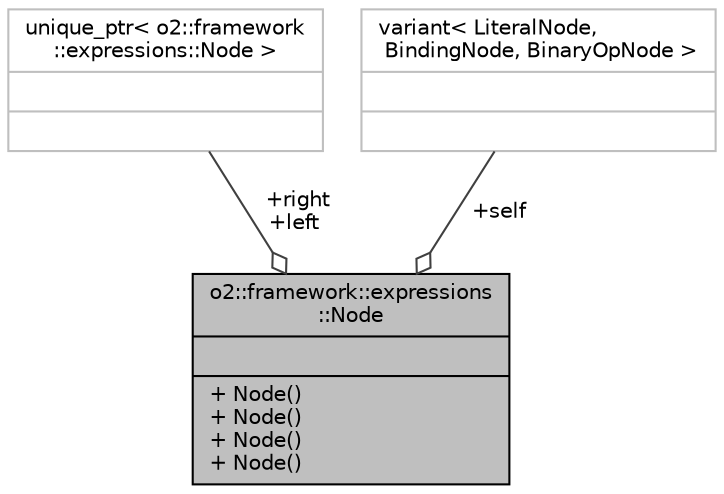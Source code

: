 digraph "o2::framework::expressions::Node"
{
 // INTERACTIVE_SVG=YES
  bgcolor="transparent";
  edge [fontname="Helvetica",fontsize="10",labelfontname="Helvetica",labelfontsize="10"];
  node [fontname="Helvetica",fontsize="10",shape=record];
  Node1 [label="{o2::framework::expressions\l::Node\n||+ Node()\l+ Node()\l+ Node()\l+ Node()\l}",height=0.2,width=0.4,color="black", fillcolor="grey75", style="filled", fontcolor="black"];
  Node2 -> Node1 [color="grey25",fontsize="10",style="solid",label=" +right\n+left" ,arrowhead="odiamond",fontname="Helvetica"];
  Node2 [label="{unique_ptr\< o2::framework\l::expressions::Node \>\n||}",height=0.2,width=0.4,color="grey75"];
  Node3 -> Node1 [color="grey25",fontsize="10",style="solid",label=" +self" ,arrowhead="odiamond",fontname="Helvetica"];
  Node3 [label="{variant\< LiteralNode,\l BindingNode, BinaryOpNode \>\n||}",height=0.2,width=0.4,color="grey75"];
}
